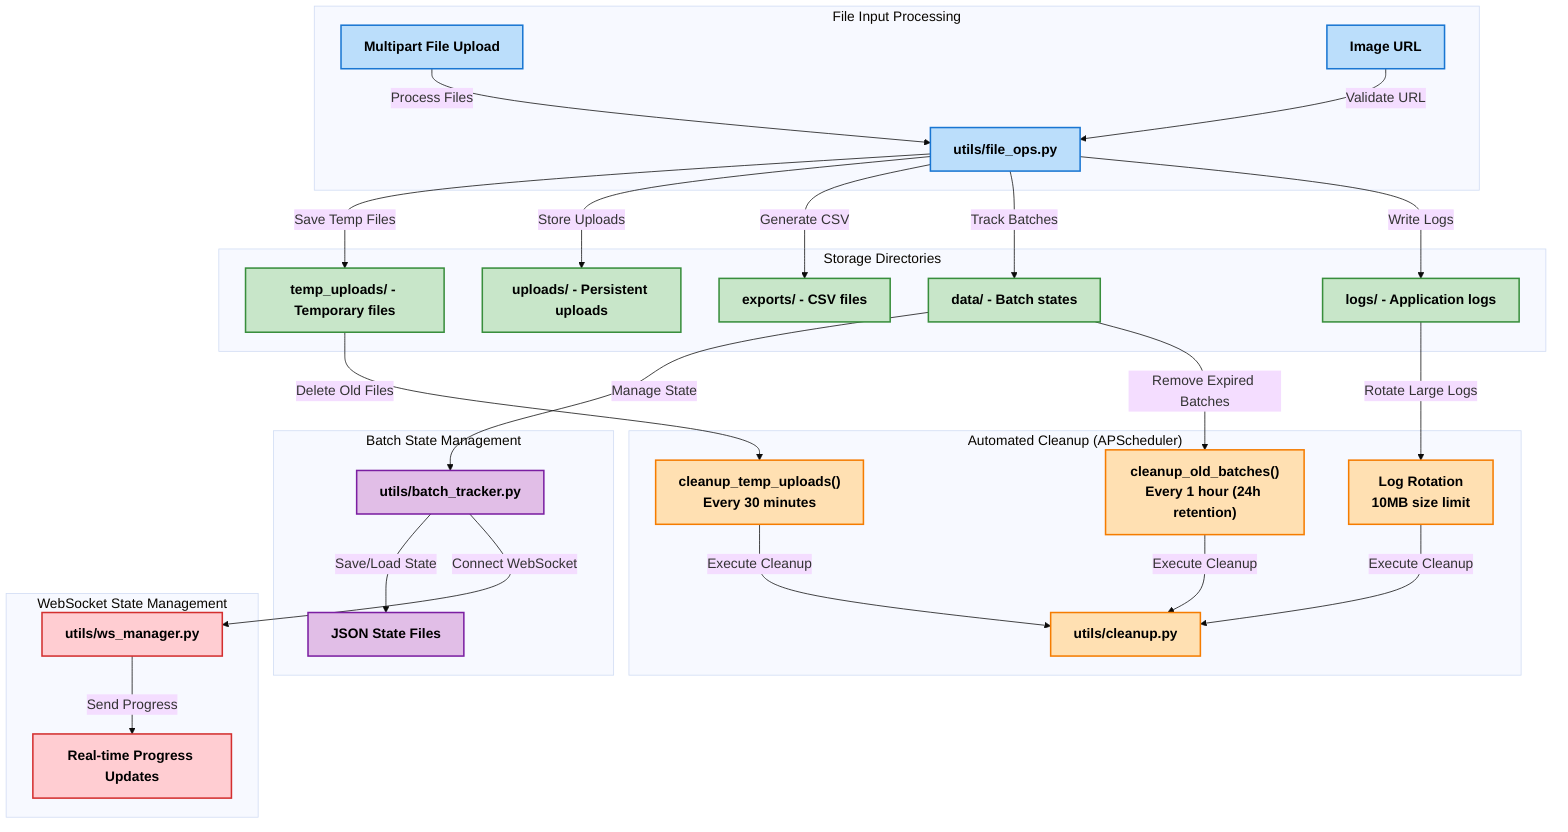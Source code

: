 %%{init: {'theme': 'base', 'themeVariables': { 'fontFamily': 'arial', 'fontSize': '18px', 'fontWeight': 'bold'}}}%%
graph TD
    subgraph "File Input Processing"
        style A1 fill:#bbdefb,stroke:#1976d2,stroke-width:2px,color:#000000,font-weight:bold
        style A2 fill:#bbdefb,stroke:#1976d2,stroke-width:2px,color:#000000,font-weight:bold
        style A3 fill:#bbdefb,stroke:#1976d2,stroke-width:2px,color:#000000,font-weight:bold
        A1["Multipart File Upload"] -->|"Process Files"| A3["utils/file_ops.py"]
        A2["Image URL"] -->|"Validate URL"| A3
    end

    subgraph "Storage Directories"
        style B1 fill:#c8e6c9,stroke:#388e3c,stroke-width:2px,color:#000000,font-weight:bold
        style B2 fill:#c8e6c9,stroke:#388e3c,stroke-width:2px,color:#000000,font-weight:bold
        style B3 fill:#c8e6c9,stroke:#388e3c,stroke-width:2px,color:#000000,font-weight:bold
        style B4 fill:#c8e6c9,stroke:#388e3c,stroke-width:2px,color:#000000,font-weight:bold
        style B5 fill:#c8e6c9,stroke:#388e3c,stroke-width:2px,color:#000000,font-weight:bold
        A3 -->|"Save Temp Files"| B1["temp_uploads/ - Temporary files"]
        A3 -->|"Store Uploads"| B2["uploads/ - Persistent uploads"]
        A3 -->|"Generate CSV"| B3["exports/ - CSV files"]
        A3 -->|"Track Batches"| B4["data/ - Batch states"]
        A3 -->|"Write Logs"| B5["logs/ - Application logs"]
    end

    subgraph "Batch State Management"
        style C1 fill:#e1bee7,stroke:#7b1fa2,stroke-width:2px,color:#000000,font-weight:bold
        style C2 fill:#e1bee7,stroke:#7b1fa2,stroke-width:2px,color:#000000,font-weight:bold
        B4 -->|"Manage State"| C1["utils/batch_tracker.py"]
        C1 -->|"Save/Load State"| C2["JSON State Files"]
    end

    subgraph "Automated Cleanup (APScheduler)"
        style D1 fill:#ffe0b2,stroke:#f57c00,stroke-width:2px,color:#000000,font-weight:bold
        style D2 fill:#ffe0b2,stroke:#f57c00,stroke-width:2px,color:#000000,font-weight:bold
        style D3 fill:#ffe0b2,stroke:#f57c00,stroke-width:2px,color:#000000,font-weight:bold
        style D4 fill:#ffe0b2,stroke:#f57c00,stroke-width:2px,color:#000000,font-weight:bold
        B1 -->|"Delete Old Files"| D1["cleanup_temp_uploads()<br/>Every 30 minutes"]
        B4 -->|"Remove Expired Batches"| D2["cleanup_old_batches()<br/>Every 1 hour (24h retention)"]
        B5 -->|"Rotate Large Logs"| D3["Log Rotation<br/>10MB size limit"]
        D1 -->|"Execute Cleanup"| D4["utils/cleanup.py"]
        D2 -->|"Execute Cleanup"| D4
        D3 -->|"Execute Cleanup"| D4
    end

    subgraph "WebSocket State Management"
        style E1 fill:#ffcdd2,stroke:#d32f2f,stroke-width:2px,color:#000000,font-weight:bold
        style E2 fill:#ffcdd2,stroke:#d32f2f,stroke-width:2px,color:#000000,font-weight:bold
        C1 -->|"Connect WebSocket"| E1["utils/ws_manager.py"]
        E1 -->|"Send Progress"| E2["Real-time Progress Updates"]
    end